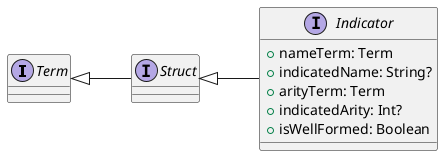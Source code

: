 @startuml
left to right direction
interface Term
interface Struct
interface Indicator {
  + nameTerm: Term
  + indicatedName: String?
  + arityTerm: Term
  + indicatedArity: Int?
  + isWellFormed: Boolean
  ' + {static} of(name: String, arity: Int): Indicator
  ' + {static} of(name: Term, arity: Term): Indicator
}

Term <|-- Struct

Struct <|-- Indicator

@enduml